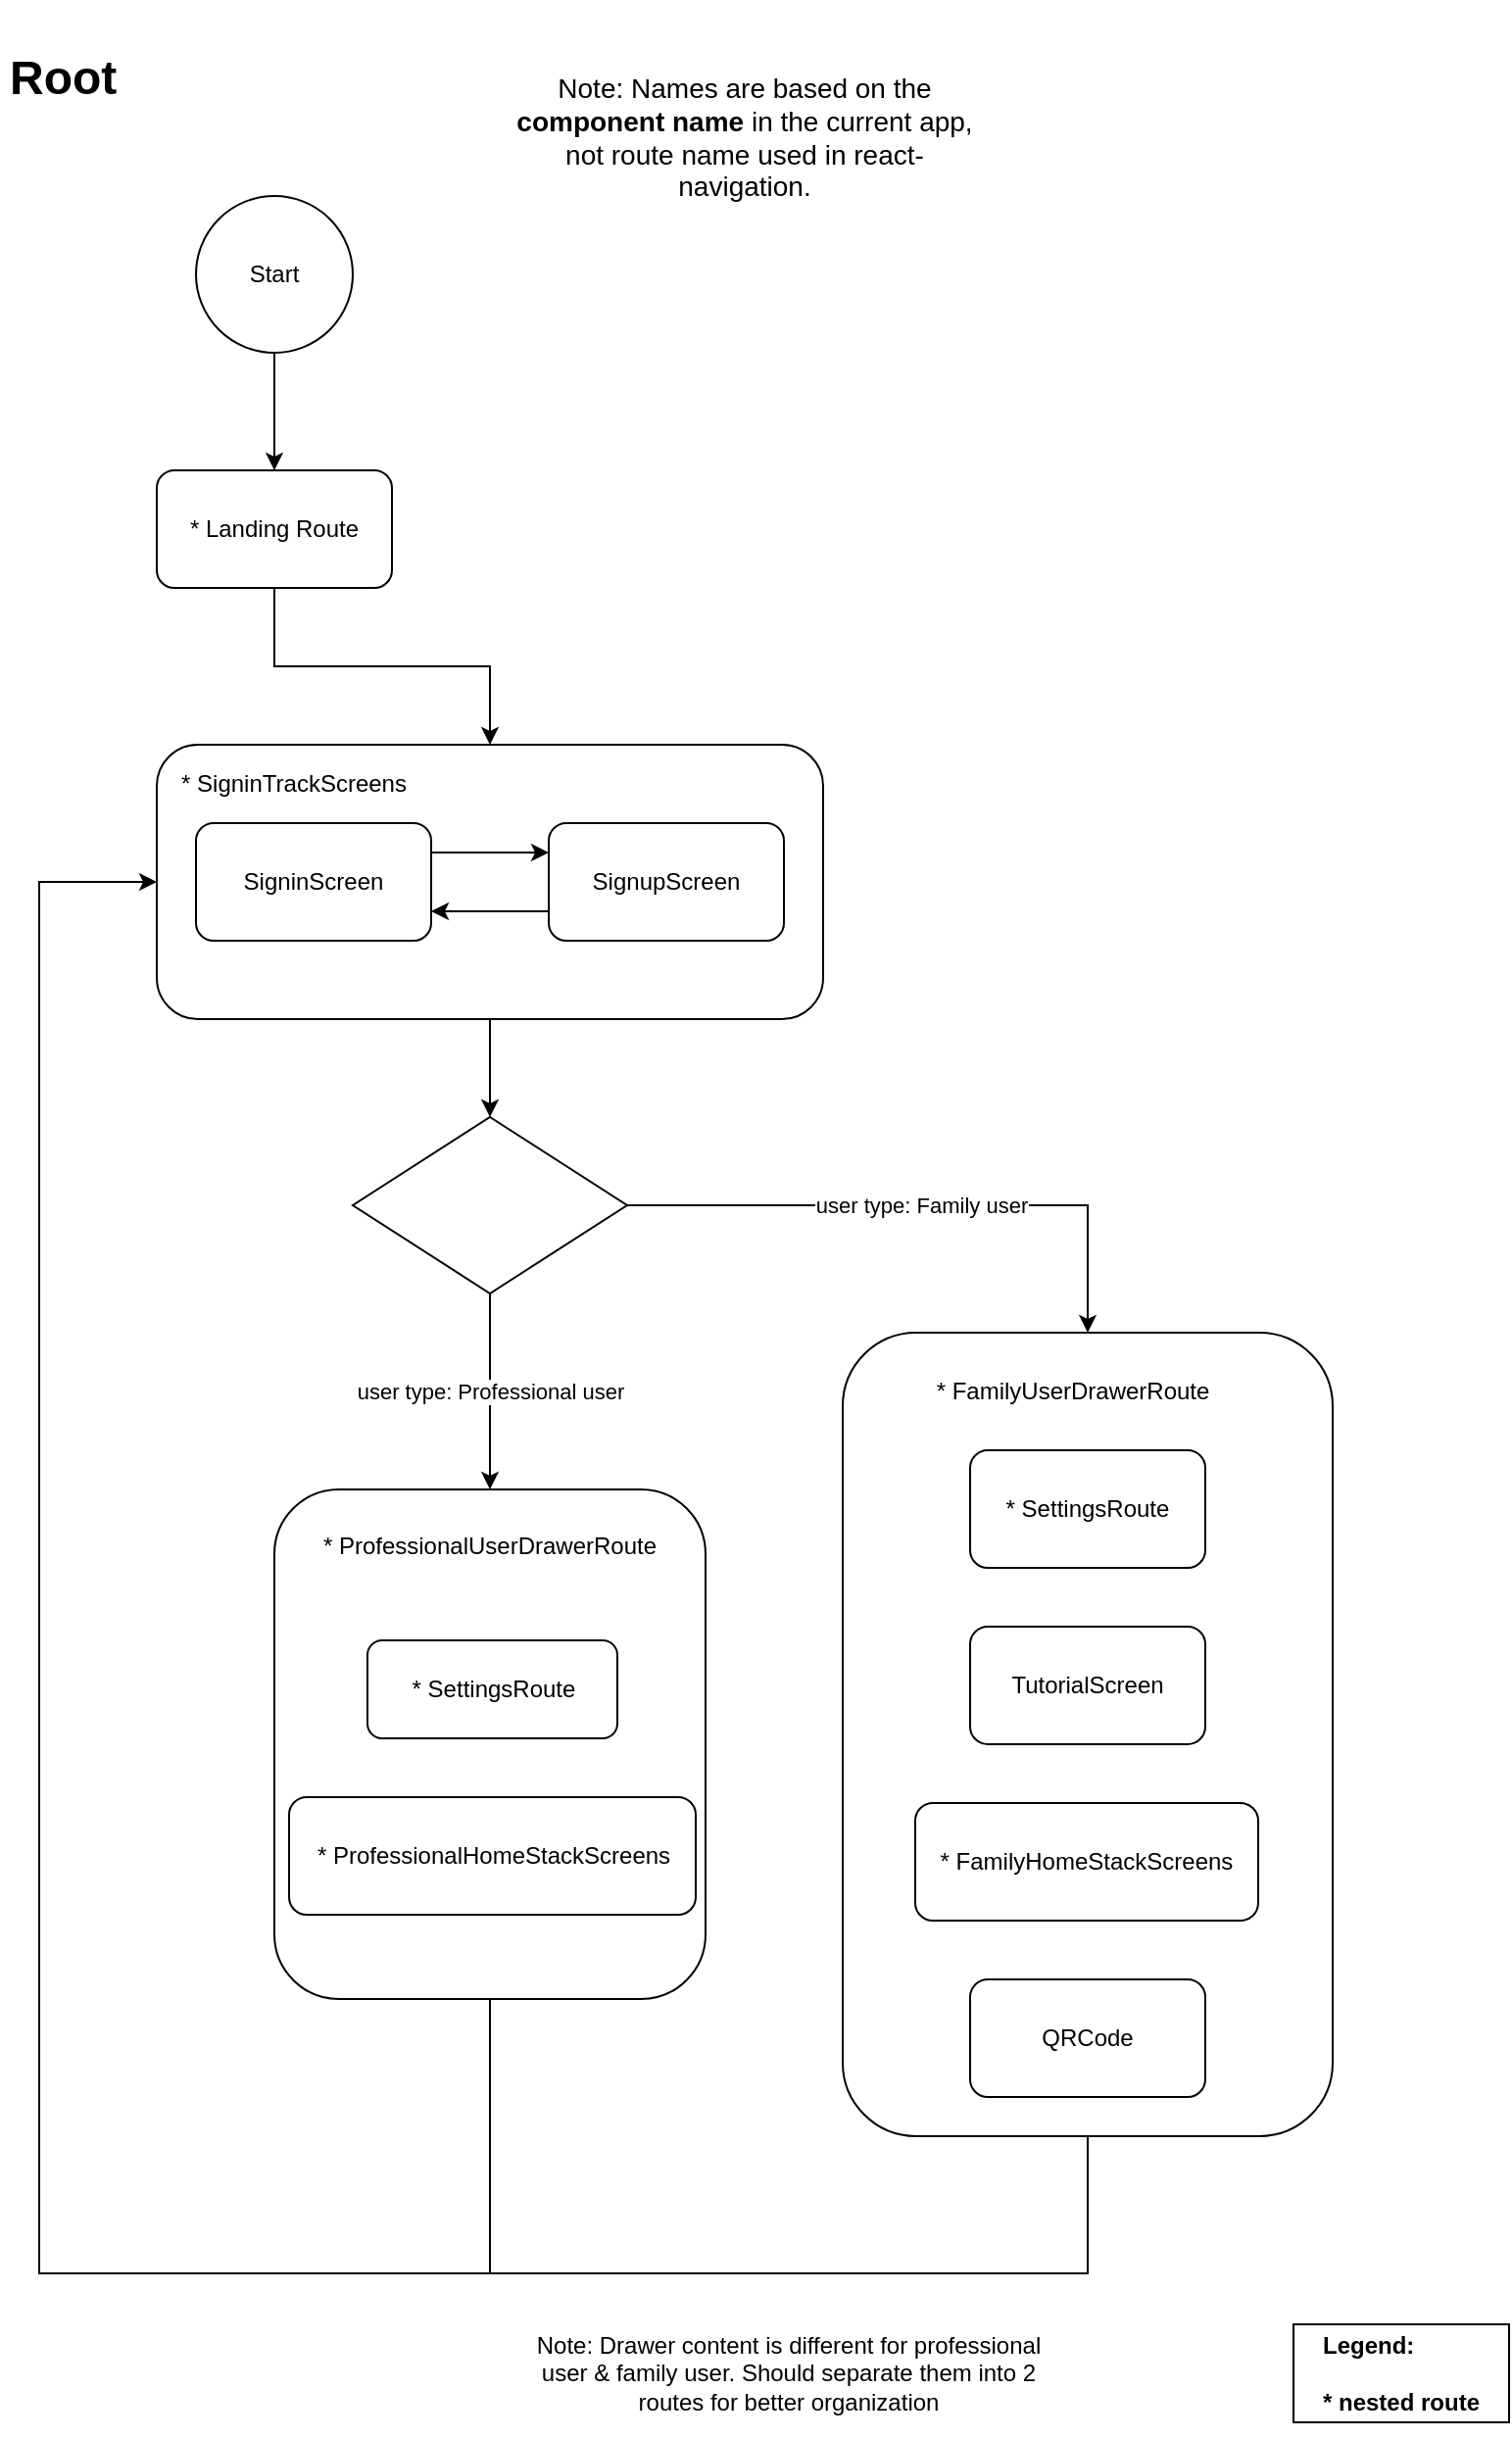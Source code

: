 <mxfile version="14.4.3" type="device" pages="4"><diagram id="jzdsVPozuB30Ve4_FP0o" name="Root"><mxGraphModel dx="830" dy="700" grid="1" gridSize="10" guides="1" tooltips="1" connect="1" arrows="1" fold="1" page="1" pageScale="1" pageWidth="1169" pageHeight="827" math="0" shadow="0"><root><mxCell id="0"/><mxCell id="1" parent="0"/><mxCell id="oo7rIJJWGM7kcOFtmyE6-11" style="edgeStyle=orthogonalEdgeStyle;rounded=0;orthogonalLoop=1;jettySize=auto;html=1;startArrow=none;startFill=0;" parent="1" source="oo7rIJJWGM7kcOFtmyE6-4" target="oo7rIJJWGM7kcOFtmyE6-5" edge="1"><mxGeometry relative="1" as="geometry"/></mxCell><mxCell id="oo7rIJJWGM7kcOFtmyE6-4" value="* Landing Route" style="rounded=1;whiteSpace=wrap;html=1;" parent="1" vertex="1"><mxGeometry x="110" y="270" width="120" height="60" as="geometry"/></mxCell><mxCell id="oo7rIJJWGM7kcOFtmyE6-23" style="edgeStyle=orthogonalEdgeStyle;rounded=0;orthogonalLoop=1;jettySize=auto;html=1;entryX=0.5;entryY=0;entryDx=0;entryDy=0;startArrow=none;startFill=0;" parent="1" source="oo7rIJJWGM7kcOFtmyE6-5" target="oo7rIJJWGM7kcOFtmyE6-22" edge="1"><mxGeometry relative="1" as="geometry"/></mxCell><mxCell id="oo7rIJJWGM7kcOFtmyE6-5" value="" style="rounded=1;whiteSpace=wrap;html=1;" parent="1" vertex="1"><mxGeometry x="110" y="410" width="340" height="140" as="geometry"/></mxCell><mxCell id="oo7rIJJWGM7kcOFtmyE6-24" value="user type: Professional user" style="edgeStyle=orthogonalEdgeStyle;rounded=0;orthogonalLoop=1;jettySize=auto;html=1;startArrow=none;startFill=0;" parent="1" source="oo7rIJJWGM7kcOFtmyE6-22" target="oo7rIJJWGM7kcOFtmyE6-14" edge="1"><mxGeometry relative="1" as="geometry"><Array as="points"><mxPoint x="280" y="720"/><mxPoint x="280" y="720"/></Array></mxGeometry></mxCell><mxCell id="oo7rIJJWGM7kcOFtmyE6-34" value="user type: Family user" style="edgeStyle=orthogonalEdgeStyle;rounded=0;orthogonalLoop=1;jettySize=auto;html=1;startArrow=none;startFill=0;" parent="1" source="oo7rIJJWGM7kcOFtmyE6-22" target="oo7rIJJWGM7kcOFtmyE6-25" edge="1"><mxGeometry relative="1" as="geometry"/></mxCell><mxCell id="oo7rIJJWGM7kcOFtmyE6-22" value="" style="rhombus;whiteSpace=wrap;html=1;" parent="1" vertex="1"><mxGeometry x="210" y="600" width="140" height="90" as="geometry"/></mxCell><mxCell id="oo7rIJJWGM7kcOFtmyE6-31" value="" style="group" parent="1" vertex="1" connectable="0"><mxGeometry x="460" y="710" width="260" height="410" as="geometry"/></mxCell><mxCell id="oo7rIJJWGM7kcOFtmyE6-25" value="" style="rounded=1;whiteSpace=wrap;html=1;" parent="oo7rIJJWGM7kcOFtmyE6-31" vertex="1"><mxGeometry width="250" height="410" as="geometry"/></mxCell><mxCell id="oo7rIJJWGM7kcOFtmyE6-26" value="* SettingsRoute" style="rounded=1;whiteSpace=wrap;html=1;" parent="oo7rIJJWGM7kcOFtmyE6-31" vertex="1"><mxGeometry x="65" y="60" width="120" height="60" as="geometry"/></mxCell><mxCell id="oo7rIJJWGM7kcOFtmyE6-27" value="TutorialScreen" style="rounded=1;whiteSpace=wrap;html=1;" parent="oo7rIJJWGM7kcOFtmyE6-31" vertex="1"><mxGeometry x="65" y="150" width="120" height="60" as="geometry"/></mxCell><mxCell id="oo7rIJJWGM7kcOFtmyE6-28" value="*&amp;nbsp;FamilyHomeStackScreens" style="rounded=1;whiteSpace=wrap;html=1;" parent="oo7rIJJWGM7kcOFtmyE6-31" vertex="1"><mxGeometry x="37" y="240" width="175" height="60" as="geometry"/></mxCell><mxCell id="oo7rIJJWGM7kcOFtmyE6-29" value="* FamilyUserDrawerRoute" style="text;html=1;strokeColor=none;fillColor=none;align=center;verticalAlign=middle;whiteSpace=wrap;rounded=0;" parent="oo7rIJJWGM7kcOFtmyE6-31" vertex="1"><mxGeometry x="20" y="20" width="195" height="20" as="geometry"/></mxCell><mxCell id="vosbGh5eToCau-TD31s5-1" value="QRCode" style="rounded=1;whiteSpace=wrap;html=1;" parent="oo7rIJJWGM7kcOFtmyE6-31" vertex="1"><mxGeometry x="65" y="330" width="120" height="60" as="geometry"/></mxCell><mxCell id="oo7rIJJWGM7kcOFtmyE6-39" value="Note: Drawer content is different for professional user &amp;amp; family user. Should separate them into 2 routes for better organization" style="text;html=1;strokeColor=none;fillColor=none;align=center;verticalAlign=middle;whiteSpace=wrap;rounded=0;" parent="1" vertex="1"><mxGeometry x="300" y="1209" width="265" height="64" as="geometry"/></mxCell><mxCell id="oo7rIJJWGM7kcOFtmyE6-40" value="" style="group" parent="1" vertex="1" connectable="0"><mxGeometry x="170" y="790" width="240" height="260" as="geometry"/></mxCell><mxCell id="oo7rIJJWGM7kcOFtmyE6-14" value="" style="rounded=1;whiteSpace=wrap;html=1;" parent="oo7rIJJWGM7kcOFtmyE6-40" vertex="1"><mxGeometry width="220" height="260" as="geometry"/></mxCell><mxCell id="oo7rIJJWGM7kcOFtmyE6-15" value="* SettingsRoute" style="rounded=1;whiteSpace=wrap;html=1;" parent="oo7rIJJWGM7kcOFtmyE6-40" vertex="1"><mxGeometry x="47.5" y="77" width="127.5" height="50" as="geometry"/></mxCell><mxCell id="oo7rIJJWGM7kcOFtmyE6-19" value="* ProfessionalUserDrawerRoute" style="text;html=1;strokeColor=none;fillColor=none;align=center;verticalAlign=middle;whiteSpace=wrap;rounded=0;" parent="oo7rIJJWGM7kcOFtmyE6-40" vertex="1"><mxGeometry x="15" y="20" width="190" height="17.06" as="geometry"/></mxCell><mxCell id="oo7rIJJWGM7kcOFtmyE6-17" value="* ProfessionalHomeStackScreens" style="rounded=1;whiteSpace=wrap;html=1;" parent="oo7rIJJWGM7kcOFtmyE6-40" vertex="1"><mxGeometry x="7.5" y="157" width="207.5" height="60" as="geometry"/></mxCell><mxCell id="YOuUWTQVRPBysE0gKGhu-2" value="&lt;h1&gt;Root&lt;/h1&gt;" style="text;html=1;strokeColor=none;fillColor=none;spacing=5;spacingTop=-20;whiteSpace=wrap;overflow=hidden;rounded=0;" parent="1" vertex="1"><mxGeometry x="30" y="50" width="110" height="40" as="geometry"/></mxCell><mxCell id="327bQN4omHBn4bSQCMHe-2" style="edgeStyle=orthogonalEdgeStyle;rounded=0;orthogonalLoop=1;jettySize=auto;html=1;" parent="1" source="6njSbUPi13t6tIgNQh3n-3" target="oo7rIJJWGM7kcOFtmyE6-4" edge="1"><mxGeometry relative="1" as="geometry"/></mxCell><mxCell id="6njSbUPi13t6tIgNQh3n-3" value="Start" style="ellipse;whiteSpace=wrap;html=1;aspect=fixed;" parent="1" vertex="1"><mxGeometry x="130" y="130" width="80" height="80" as="geometry"/></mxCell><mxCell id="gg0l-_nSRV2yWz0GG8E1-1" style="edgeStyle=orthogonalEdgeStyle;rounded=0;orthogonalLoop=1;jettySize=auto;html=1;entryX=0;entryY=0.5;entryDx=0;entryDy=0;startArrow=none;startFill=0;" parent="1" source="oo7rIJJWGM7kcOFtmyE6-14" target="oo7rIJJWGM7kcOFtmyE6-5" edge="1"><mxGeometry relative="1" as="geometry"><Array as="points"><mxPoint x="280" y="1190"/><mxPoint x="50" y="1190"/><mxPoint x="50" y="480"/></Array></mxGeometry></mxCell><mxCell id="gg0l-_nSRV2yWz0GG8E1-2" style="edgeStyle=orthogonalEdgeStyle;rounded=0;orthogonalLoop=1;jettySize=auto;html=1;startArrow=none;startFill=0;endArrow=none;endFill=0;" parent="1" source="oo7rIJJWGM7kcOFtmyE6-25" edge="1"><mxGeometry relative="1" as="geometry"><mxPoint x="280" y="1160" as="targetPoint"/><Array as="points"><mxPoint x="585" y="1190"/><mxPoint x="280" y="1190"/></Array></mxGeometry></mxCell><mxCell id="327bQN4omHBn4bSQCMHe-1" value="" style="group" parent="1" vertex="1" connectable="0"><mxGeometry x="690" y="1216" width="110" height="50" as="geometry"/></mxCell><mxCell id="pYwQuvto7HIsswP_lQG9-2" value="" style="rounded=0;whiteSpace=wrap;html=1;" parent="327bQN4omHBn4bSQCMHe-1" vertex="1"><mxGeometry width="110" height="50" as="geometry"/></mxCell><mxCell id="pYwQuvto7HIsswP_lQG9-1" value="&lt;div style=&quot;text-align: left&quot;&gt;&lt;b&gt;Legend:&lt;/b&gt;&lt;/div&gt;&lt;div style=&quot;text-align: left&quot;&gt;&lt;b&gt;&lt;br&gt;&lt;/b&gt;&lt;/div&gt;&lt;b&gt;* nested route&lt;/b&gt;" style="text;html=1;strokeColor=none;fillColor=none;align=center;verticalAlign=middle;whiteSpace=wrap;rounded=0;" parent="327bQN4omHBn4bSQCMHe-1" vertex="1"><mxGeometry width="110" height="50" as="geometry"/></mxCell><mxCell id="327bQN4omHBn4bSQCMHe-3" value="* SigninTrackScreens" style="text;html=1;strokeColor=none;fillColor=none;align=center;verticalAlign=middle;whiteSpace=wrap;rounded=0;" parent="1" vertex="1"><mxGeometry x="80" y="420" width="200" height="20" as="geometry"/></mxCell><mxCell id="327bQN4omHBn4bSQCMHe-7" style="edgeStyle=orthogonalEdgeStyle;rounded=0;orthogonalLoop=1;jettySize=auto;html=1;exitX=1;exitY=0.25;exitDx=0;exitDy=0;entryX=0;entryY=0.25;entryDx=0;entryDy=0;" parent="1" source="327bQN4omHBn4bSQCMHe-4" target="327bQN4omHBn4bSQCMHe-5" edge="1"><mxGeometry relative="1" as="geometry"/></mxCell><mxCell id="327bQN4omHBn4bSQCMHe-4" value="SigninScreen" style="rounded=1;whiteSpace=wrap;html=1;" parent="1" vertex="1"><mxGeometry x="130" y="450" width="120" height="60" as="geometry"/></mxCell><mxCell id="327bQN4omHBn4bSQCMHe-8" style="edgeStyle=orthogonalEdgeStyle;rounded=0;orthogonalLoop=1;jettySize=auto;html=1;exitX=0;exitY=0.75;exitDx=0;exitDy=0;entryX=1;entryY=0.75;entryDx=0;entryDy=0;" parent="1" source="327bQN4omHBn4bSQCMHe-5" target="327bQN4omHBn4bSQCMHe-4" edge="1"><mxGeometry relative="1" as="geometry"/></mxCell><mxCell id="327bQN4omHBn4bSQCMHe-5" value="SignupScreen" style="rounded=1;whiteSpace=wrap;html=1;" parent="1" vertex="1"><mxGeometry x="310" y="450" width="120" height="60" as="geometry"/></mxCell><mxCell id="327bQN4omHBn4bSQCMHe-13" value="&lt;font style=&quot;font-size: 14px&quot;&gt;Note: Names are based on the &lt;b&gt;component name &lt;/b&gt;in the current app, not route name used in react-navigation.&lt;/font&gt;" style="text;html=1;strokeColor=none;fillColor=none;align=center;verticalAlign=middle;whiteSpace=wrap;rounded=0;" parent="1" vertex="1"><mxGeometry x="290" y="30" width="240" height="140" as="geometry"/></mxCell></root></mxGraphModel></diagram><diagram id="NQ30faJCepZNFBNTSZmx" name="LandingRoute"><mxGraphModel dx="830" dy="700" grid="1" gridSize="10" guides="1" tooltips="1" connect="1" arrows="1" fold="1" page="1" pageScale="1" pageWidth="1169" pageHeight="827" math="0" shadow="0"><root><mxCell id="DmK0DeCd2nbDQOflroeD-0"/><mxCell id="DmK0DeCd2nbDQOflroeD-1" parent="DmK0DeCd2nbDQOflroeD-0"/><mxCell id="An_unv7Mwln_CPq4ppr9-0" value="&lt;h1&gt;LandingRoute&lt;/h1&gt;" style="text;html=1;strokeColor=none;fillColor=none;spacing=5;spacingTop=-20;whiteSpace=wrap;overflow=hidden;rounded=0;" parent="DmK0DeCd2nbDQOflroeD-1" vertex="1"><mxGeometry x="30" y="70" width="180" height="40" as="geometry"/></mxCell><mxCell id="xC671n5S47qKOQIs6gk2-5" style="edgeStyle=orthogonalEdgeStyle;rounded=0;orthogonalLoop=1;jettySize=auto;html=1;startArrow=none;startFill=0;" parent="DmK0DeCd2nbDQOflroeD-1" source="xC671n5S47qKOQIs6gk2-0" target="xC671n5S47qKOQIs6gk2-1" edge="1"><mxGeometry relative="1" as="geometry"/></mxCell><mxCell id="xC671n5S47qKOQIs6gk2-0" value="SelectLang" style="rounded=1;whiteSpace=wrap;html=1;" parent="DmK0DeCd2nbDQOflroeD-1" vertex="1"><mxGeometry x="180" y="170" width="120" height="60" as="geometry"/></mxCell><mxCell id="xC671n5S47qKOQIs6gk2-6" style="edgeStyle=orthogonalEdgeStyle;rounded=0;orthogonalLoop=1;jettySize=auto;html=1;startArrow=none;startFill=0;" parent="DmK0DeCd2nbDQOflroeD-1" source="xC671n5S47qKOQIs6gk2-1" target="xC671n5S47qKOQIs6gk2-2" edge="1"><mxGeometry relative="1" as="geometry"/></mxCell><mxCell id="xC671n5S47qKOQIs6gk2-1" value="Landing" style="rounded=1;whiteSpace=wrap;html=1;" parent="DmK0DeCd2nbDQOflroeD-1" vertex="1"><mxGeometry x="340" y="170" width="120" height="60" as="geometry"/></mxCell><mxCell id="xC671n5S47qKOQIs6gk2-7" style="edgeStyle=orthogonalEdgeStyle;rounded=0;orthogonalLoop=1;jettySize=auto;html=1;entryX=0;entryY=0.5;entryDx=0;entryDy=0;startArrow=none;startFill=0;" parent="DmK0DeCd2nbDQOflroeD-1" source="xC671n5S47qKOQIs6gk2-2" target="xC671n5S47qKOQIs6gk2-3" edge="1"><mxGeometry relative="1" as="geometry"/></mxCell><mxCell id="xC671n5S47qKOQIs6gk2-2" value="SelectUserMode" style="rounded=1;whiteSpace=wrap;html=1;" parent="DmK0DeCd2nbDQOflroeD-1" vertex="1"><mxGeometry x="500" y="170" width="120" height="60" as="geometry"/></mxCell><mxCell id="xC671n5S47qKOQIs6gk2-8" style="edgeStyle=orthogonalEdgeStyle;rounded=0;orthogonalLoop=1;jettySize=auto;html=1;startArrow=none;startFill=0;" parent="DmK0DeCd2nbDQOflroeD-1" source="xC671n5S47qKOQIs6gk2-3" target="xC671n5S47qKOQIs6gk2-4" edge="1"><mxGeometry relative="1" as="geometry"/></mxCell><mxCell id="xC671n5S47qKOQIs6gk2-3" value="LandingCreateProfile" style="rounded=1;whiteSpace=wrap;html=1;" parent="DmK0DeCd2nbDQOflroeD-1" vertex="1"><mxGeometry x="660" y="170" width="130" height="60" as="geometry"/></mxCell><mxCell id="8NjJvWLprlNpe0NagIZY-3" style="edgeStyle=orthogonalEdgeStyle;rounded=0;orthogonalLoop=1;jettySize=auto;html=1;entryX=0.5;entryY=0;entryDx=0;entryDy=0;startArrow=none;startFill=0;" parent="DmK0DeCd2nbDQOflroeD-1" source="xC671n5S47qKOQIs6gk2-4" target="8NjJvWLprlNpe0NagIZY-2" edge="1"><mxGeometry relative="1" as="geometry"/></mxCell><mxCell id="xC671n5S47qKOQIs6gk2-4" value="LandingAddDataPrompt" style="rounded=1;whiteSpace=wrap;html=1;" parent="DmK0DeCd2nbDQOflroeD-1" vertex="1"><mxGeometry x="830" y="170" width="160" height="60" as="geometry"/></mxCell><mxCell id="8NjJvWLprlNpe0NagIZY-0" value="* AddDataStackScreens" style="rounded=1;whiteSpace=wrap;html=1;" parent="DmK0DeCd2nbDQOflroeD-1" vertex="1"><mxGeometry x="835" y="460" width="150" height="75" as="geometry"/></mxCell><mxCell id="8NjJvWLprlNpe0NagIZY-4" value="If user choose to add eye data" style="edgeStyle=orthogonalEdgeStyle;rounded=0;orthogonalLoop=1;jettySize=auto;html=1;startArrow=none;startFill=0;" parent="DmK0DeCd2nbDQOflroeD-1" source="8NjJvWLprlNpe0NagIZY-2" target="8NjJvWLprlNpe0NagIZY-0" edge="1"><mxGeometry relative="1" as="geometry"/></mxCell><mxCell id="Kx8nSsEsTWL1sokBbkzT-3" value="Else" style="edgeStyle=orthogonalEdgeStyle;rounded=0;orthogonalLoop=1;jettySize=auto;html=1;startArrow=none;startFill=0;" parent="DmK0DeCd2nbDQOflroeD-1" source="8NjJvWLprlNpe0NagIZY-2" target="Kx8nSsEsTWL1sokBbkzT-2" edge="1"><mxGeometry relative="1" as="geometry"/></mxCell><mxCell id="8NjJvWLprlNpe0NagIZY-2" value="" style="rhombus;whiteSpace=wrap;html=1;" parent="DmK0DeCd2nbDQOflroeD-1" vertex="1"><mxGeometry x="870" y="270" width="80" height="80" as="geometry"/></mxCell><mxCell id="Kx8nSsEsTWL1sokBbkzT-1" value="" style="edgeStyle=orthogonalEdgeStyle;rounded=0;orthogonalLoop=1;jettySize=auto;html=1;startArrow=none;startFill=0;" parent="DmK0DeCd2nbDQOflroeD-1" source="Kx8nSsEsTWL1sokBbkzT-0" target="xC671n5S47qKOQIs6gk2-0" edge="1"><mxGeometry relative="1" as="geometry"/></mxCell><mxCell id="Kx8nSsEsTWL1sokBbkzT-0" value="Start" style="ellipse;whiteSpace=wrap;html=1;aspect=fixed;" parent="DmK0DeCd2nbDQOflroeD-1" vertex="1"><mxGeometry x="60" y="160" width="80" height="80" as="geometry"/></mxCell><mxCell id="Kx8nSsEsTWL1sokBbkzT-2" value="End" style="ellipse;whiteSpace=wrap;html=1;aspect=fixed;" parent="DmK0DeCd2nbDQOflroeD-1" vertex="1"><mxGeometry x="1030" y="270" width="80" height="80" as="geometry"/></mxCell></root></mxGraphModel></diagram><diagram name="FamilyHomeStackScreens" id="Kz7a2jM2wM0o35vKLh6N"><mxGraphModel dx="830" dy="700" grid="1" gridSize="10" guides="1" tooltips="1" connect="1" arrows="1" fold="1" page="1" pageScale="1" pageWidth="1169" pageHeight="827" math="0" shadow="0"><root><mxCell id="YmY20JuS45A1HC3-dErq-0"/><mxCell id="YmY20JuS45A1HC3-dErq-1" parent="YmY20JuS45A1HC3-dErq-0"/><mxCell id="YmY20JuS45A1HC3-dErq-2" value="&lt;h1&gt;FamilyHomeStackScreens&lt;/h1&gt;" style="text;html=1;strokeColor=none;fillColor=none;spacing=5;spacingTop=-20;whiteSpace=wrap;overflow=hidden;rounded=0;" parent="YmY20JuS45A1HC3-dErq-1" vertex="1"><mxGeometry x="40" y="40" width="400" height="40" as="geometry"/></mxCell><mxCell id="YmY20JuS45A1HC3-dErq-3" style="edgeStyle=orthogonalEdgeStyle;rounded=0;orthogonalLoop=1;jettySize=auto;html=1;entryX=0;entryY=0.5;entryDx=0;entryDy=0;startArrow=none;startFill=0;" parent="YmY20JuS45A1HC3-dErq-1" source="YmY20JuS45A1HC3-dErq-4" target="YmY20JuS45A1HC3-dErq-9" edge="1"><mxGeometry relative="1" as="geometry"/></mxCell><mxCell id="YmY20JuS45A1HC3-dErq-4" value="Start" style="ellipse;whiteSpace=wrap;html=1;aspect=fixed;" parent="YmY20JuS45A1HC3-dErq-1" vertex="1"><mxGeometry x="40" y="280" width="80" height="80" as="geometry"/></mxCell><mxCell id="MzcoqaXGXQJBeF_KPbvv-13" style="edgeStyle=orthogonalEdgeStyle;rounded=0;orthogonalLoop=1;jettySize=auto;html=1;exitX=0.5;exitY=1;exitDx=0;exitDy=0;entryX=0;entryY=0.5;entryDx=0;entryDy=0;" parent="YmY20JuS45A1HC3-dErq-1" source="YmY20JuS45A1HC3-dErq-9" target="MzcoqaXGXQJBeF_KPbvv-0" edge="1"><mxGeometry relative="1" as="geometry"/></mxCell><mxCell id="MzcoqaXGXQJBeF_KPbvv-15" style="edgeStyle=orthogonalEdgeStyle;rounded=0;orthogonalLoop=1;jettySize=auto;html=1;exitX=0.5;exitY=1;exitDx=0;exitDy=0;entryX=0;entryY=0.5;entryDx=0;entryDy=0;" parent="YmY20JuS45A1HC3-dErq-1" source="YmY20JuS45A1HC3-dErq-9" target="MzcoqaXGXQJBeF_KPbvv-4" edge="1"><mxGeometry relative="1" as="geometry"/></mxCell><mxCell id="MzcoqaXGXQJBeF_KPbvv-16" style="edgeStyle=orthogonalEdgeStyle;rounded=0;orthogonalLoop=1;jettySize=auto;html=1;exitX=0.5;exitY=1;exitDx=0;exitDy=0;entryX=0;entryY=0.5;entryDx=0;entryDy=0;" parent="YmY20JuS45A1HC3-dErq-1" source="YmY20JuS45A1HC3-dErq-9" target="MzcoqaXGXQJBeF_KPbvv-6" edge="1"><mxGeometry relative="1" as="geometry"/></mxCell><mxCell id="MzcoqaXGXQJBeF_KPbvv-17" style="edgeStyle=orthogonalEdgeStyle;rounded=0;orthogonalLoop=1;jettySize=auto;html=1;exitX=0.5;exitY=1;exitDx=0;exitDy=0;entryX=0;entryY=0.5;entryDx=0;entryDy=0;" parent="YmY20JuS45A1HC3-dErq-1" source="YmY20JuS45A1HC3-dErq-9" target="MzcoqaXGXQJBeF_KPbvv-9" edge="1"><mxGeometry relative="1" as="geometry"/></mxCell><mxCell id="MzcoqaXGXQJBeF_KPbvv-18" style="edgeStyle=orthogonalEdgeStyle;rounded=0;orthogonalLoop=1;jettySize=auto;html=1;exitX=1;exitY=0.5;exitDx=0;exitDy=0;" parent="YmY20JuS45A1HC3-dErq-1" source="YmY20JuS45A1HC3-dErq-9" target="ADXF3acQ215e2cvk6Zvy-11" edge="1"><mxGeometry relative="1" as="geometry"/></mxCell><mxCell id="YmY20JuS45A1HC3-dErq-9" value="FamilyHomeScreen" style="rounded=1;whiteSpace=wrap;html=1;" parent="YmY20JuS45A1HC3-dErq-1" vertex="1"><mxGeometry x="170" y="290" width="120" height="60" as="geometry"/></mxCell><mxCell id="MzcoqaXGXQJBeF_KPbvv-1" value="" style="group;container=1;" parent="YmY20JuS45A1HC3-dErq-1" vertex="1" connectable="0"><mxGeometry x="360" y="120" width="770" height="400" as="geometry"><mxRectangle x="370" y="100" width="50" height="40" as="alternateBounds"/></mxGeometry></mxCell><mxCell id="ADXF3acQ215e2cvk6Zvy-11" value="" style="rounded=1;whiteSpace=wrap;html=1;dashed=1;" parent="MzcoqaXGXQJBeF_KPbvv-1" vertex="1"><mxGeometry x="-1" width="770" height="400" as="geometry"/></mxCell><mxCell id="YmY20JuS45A1HC3-dErq-16" value="AddEyeData" style="rounded=1;whiteSpace=wrap;html=1;" parent="MzcoqaXGXQJBeF_KPbvv-1" vertex="1"><mxGeometry x="250" y="190" width="120" height="60" as="geometry"/></mxCell><mxCell id="3Od8Y3N4-IKXC254mjXz-1" value="EditData" style="rounded=1;whiteSpace=wrap;html=1;" parent="MzcoqaXGXQJBeF_KPbvv-1" vertex="1"><mxGeometry x="440" y="190" width="120" height="60" as="geometry"/></mxCell><mxCell id="ADXF3acQ215e2cvk6Zvy-10" style="edgeStyle=orthogonalEdgeStyle;rounded=0;orthogonalLoop=1;jettySize=auto;html=1;exitX=1;exitY=0.25;exitDx=0;exitDy=0;entryX=0;entryY=0.25;entryDx=0;entryDy=0;" parent="MzcoqaXGXQJBeF_KPbvv-1" source="YmY20JuS45A1HC3-dErq-16" target="3Od8Y3N4-IKXC254mjXz-1" edge="1"><mxGeometry relative="1" as="geometry"/></mxCell><mxCell id="ADXF3acQ215e2cvk6Zvy-5" style="edgeStyle=orthogonalEdgeStyle;rounded=0;orthogonalLoop=1;jettySize=auto;html=1;exitX=1;exitY=0.25;exitDx=0;exitDy=0;entryX=0;entryY=0.25;entryDx=0;entryDy=0;" parent="MzcoqaXGXQJBeF_KPbvv-1" source="dnccsn7rtwsOvLqoMO2d-2" target="YmY20JuS45A1HC3-dErq-16" edge="1"><mxGeometry relative="1" as="geometry"/></mxCell><mxCell id="dnccsn7rtwsOvLqoMO2d-2" value="GraphDetailScreen" style="rounded=1;whiteSpace=wrap;html=1;" parent="MzcoqaXGXQJBeF_KPbvv-1" vertex="1"><mxGeometry x="60" y="190" width="130" height="60" as="geometry"/></mxCell><mxCell id="ADXF3acQ215e2cvk6Zvy-9" style="edgeStyle=orthogonalEdgeStyle;rounded=0;orthogonalLoop=1;jettySize=auto;html=1;exitX=0.5;exitY=1;exitDx=0;exitDy=0;entryX=0.5;entryY=1;entryDx=0;entryDy=0;" parent="MzcoqaXGXQJBeF_KPbvv-1" source="3Od8Y3N4-IKXC254mjXz-1" target="dnccsn7rtwsOvLqoMO2d-2" edge="1"><mxGeometry relative="1" as="geometry"><Array as="points"><mxPoint x="500" y="370"/><mxPoint x="125" y="370"/></Array></mxGeometry></mxCell><mxCell id="dnccsn7rtwsOvLqoMO2d-6" value="GraphAnalysisScreen" style="rounded=1;whiteSpace=wrap;html=1;" parent="MzcoqaXGXQJBeF_KPbvv-1" vertex="1"><mxGeometry x="60" y="60" width="120" height="60" as="geometry"/></mxCell><mxCell id="dnccsn7rtwsOvLqoMO2d-7" value="" style="edgeStyle=orthogonalEdgeStyle;rounded=0;orthogonalLoop=1;jettySize=auto;html=1;startArrow=none;startFill=0;" parent="MzcoqaXGXQJBeF_KPbvv-1" source="dnccsn7rtwsOvLqoMO2d-2" target="dnccsn7rtwsOvLqoMO2d-6" edge="1"><mxGeometry relative="1" as="geometry"><Array as="points"><mxPoint x="130" y="110"/></Array></mxGeometry></mxCell><mxCell id="lFezlyVDYTN667hupzDN-4" style="edgeStyle=orthogonalEdgeStyle;rounded=0;orthogonalLoop=1;jettySize=auto;html=1;exitX=0;exitY=0.75;exitDx=0;exitDy=0;entryX=1;entryY=0.75;entryDx=0;entryDy=0;" parent="MzcoqaXGXQJBeF_KPbvv-1" source="lFezlyVDYTN667hupzDN-1" target="3Od8Y3N4-IKXC254mjXz-1" edge="1"><mxGeometry relative="1" as="geometry"/></mxCell><mxCell id="lFezlyVDYTN667hupzDN-1" value="EditSingleValue" style="rounded=1;whiteSpace=wrap;html=1;" parent="MzcoqaXGXQJBeF_KPbvv-1" vertex="1"><mxGeometry x="620" y="190" width="120" height="60" as="geometry"/></mxCell><mxCell id="lFezlyVDYTN667hupzDN-3" style="edgeStyle=orthogonalEdgeStyle;rounded=0;orthogonalLoop=1;jettySize=auto;html=1;exitX=1;exitY=0.25;exitDx=0;exitDy=0;entryX=0;entryY=0.25;entryDx=0;entryDy=0;" parent="MzcoqaXGXQJBeF_KPbvv-1" source="3Od8Y3N4-IKXC254mjXz-1" target="lFezlyVDYTN667hupzDN-1" edge="1"><mxGeometry relative="1" as="geometry"/></mxCell><mxCell id="ADXF3acQ215e2cvk6Zvy-8" style="edgeStyle=orthogonalEdgeStyle;rounded=0;orthogonalLoop=1;jettySize=auto;html=1;exitX=1;exitY=0.5;exitDx=0;exitDy=0;entryX=0;entryY=0.75;entryDx=0;entryDy=0;" parent="MzcoqaXGXQJBeF_KPbvv-1" source="lFezlyVDYTN667hupzDN-5" target="3Od8Y3N4-IKXC254mjXz-1" edge="1"><mxGeometry relative="1" as="geometry"/></mxCell><mxCell id="lFezlyVDYTN667hupzDN-5" value="AddGlassesData" style="rounded=1;whiteSpace=wrap;html=1;" parent="MzcoqaXGXQJBeF_KPbvv-1" vertex="1"><mxGeometry x="250" y="280" width="120" height="60" as="geometry"/></mxCell><mxCell id="ADXF3acQ215e2cvk6Zvy-6" style="edgeStyle=orthogonalEdgeStyle;rounded=0;orthogonalLoop=1;jettySize=auto;html=1;exitX=1;exitY=0.75;exitDx=0;exitDy=0;entryX=0;entryY=0.5;entryDx=0;entryDy=0;" parent="MzcoqaXGXQJBeF_KPbvv-1" source="dnccsn7rtwsOvLqoMO2d-2" target="lFezlyVDYTN667hupzDN-5" edge="1"><mxGeometry relative="1" as="geometry"/></mxCell><mxCell id="ADXF3acQ215e2cvk6Zvy-12" value="* AddDataStackScreens" style="text;html=1;strokeColor=none;fillColor=none;align=center;verticalAlign=middle;whiteSpace=wrap;rounded=0;" parent="MzcoqaXGXQJBeF_KPbvv-1" vertex="1"><mxGeometry x="20" y="20" width="180" height="20" as="geometry"/></mxCell><mxCell id="MzcoqaXGXQJBeF_KPbvv-3" value="" style="group" parent="YmY20JuS45A1HC3-dErq-1" vertex="1" connectable="0"><mxGeometry x="360" y="560" width="450" height="160" as="geometry"/></mxCell><mxCell id="MzcoqaXGXQJBeF_KPbvv-0" value="" style="rounded=1;whiteSpace=wrap;html=1;dashed=1;" parent="MzcoqaXGXQJBeF_KPbvv-3" vertex="1"><mxGeometry width="450" height="160" as="geometry"/></mxCell><mxCell id="3Od8Y3N4-IKXC254mjXz-13" value="EyeExerciseHomeScreen" style="rounded=1;whiteSpace=wrap;html=1;" parent="MzcoqaXGXQJBeF_KPbvv-3" vertex="1"><mxGeometry x="30" y="58.667" width="160" height="64" as="geometry"/></mxCell><mxCell id="3Od8Y3N4-IKXC254mjXz-15" value="EyeExerciseDetailScreen" style="rounded=1;whiteSpace=wrap;html=1;" parent="MzcoqaXGXQJBeF_KPbvv-3" vertex="1"><mxGeometry x="250" y="53.333" width="170" height="74.667" as="geometry"/></mxCell><mxCell id="3Od8Y3N4-IKXC254mjXz-18" value="" style="edgeStyle=orthogonalEdgeStyle;rounded=0;orthogonalLoop=1;jettySize=auto;html=1;startArrow=none;startFill=0;" parent="MzcoqaXGXQJBeF_KPbvv-3" source="3Od8Y3N4-IKXC254mjXz-13" target="3Od8Y3N4-IKXC254mjXz-15" edge="1"><mxGeometry relative="1" as="geometry"/></mxCell><mxCell id="MzcoqaXGXQJBeF_KPbvv-2" value="* EyeExerciseStackScreens" style="text;html=1;strokeColor=none;fillColor=none;align=center;verticalAlign=middle;whiteSpace=wrap;rounded=0;dashed=1;" parent="MzcoqaXGXQJBeF_KPbvv-3" vertex="1"><mxGeometry x="10" y="21.333" width="200" height="21.333" as="geometry"/></mxCell><mxCell id="MzcoqaXGXQJBeF_KPbvv-8" value="" style="group" parent="YmY20JuS45A1HC3-dErq-1" vertex="1" connectable="0"><mxGeometry x="360" y="960" width="370" height="120" as="geometry"/></mxCell><mxCell id="MzcoqaXGXQJBeF_KPbvv-6" value="" style="rounded=1;whiteSpace=wrap;html=1;dashed=1;" parent="MzcoqaXGXQJBeF_KPbvv-8" vertex="1"><mxGeometry width="370" height="120" as="geometry"/></mxCell><mxCell id="dnccsn7rtwsOvLqoMO2d-34" value="ArticlesScreen" style="rounded=1;whiteSpace=wrap;html=1;" parent="MzcoqaXGXQJBeF_KPbvv-8" vertex="1"><mxGeometry x="30" y="39" width="120" height="60" as="geometry"/></mxCell><mxCell id="dnccsn7rtwsOvLqoMO2d-36" value="ArticlesDetailScreen" style="rounded=1;whiteSpace=wrap;html=1;" parent="MzcoqaXGXQJBeF_KPbvv-8" vertex="1"><mxGeometry x="210" y="39" width="150" height="60" as="geometry"/></mxCell><mxCell id="dnccsn7rtwsOvLqoMO2d-37" value="" style="edgeStyle=orthogonalEdgeStyle;rounded=0;orthogonalLoop=1;jettySize=auto;html=1;startArrow=none;startFill=0;" parent="MzcoqaXGXQJBeF_KPbvv-8" source="dnccsn7rtwsOvLqoMO2d-34" target="dnccsn7rtwsOvLqoMO2d-36" edge="1"><mxGeometry relative="1" as="geometry"/></mxCell><mxCell id="MzcoqaXGXQJBeF_KPbvv-7" value="* ArticleStackScreens" style="text;html=1;strokeColor=none;fillColor=none;align=center;verticalAlign=middle;whiteSpace=wrap;rounded=0;dashed=1;" parent="MzcoqaXGXQJBeF_KPbvv-8" vertex="1"><mxGeometry y="10" width="170" height="20" as="geometry"/></mxCell><mxCell id="MzcoqaXGXQJBeF_KPbvv-14" value="" style="group" parent="YmY20JuS45A1HC3-dErq-1" vertex="1" connectable="0"><mxGeometry x="360" y="759" width="745" height="160" as="geometry"/></mxCell><mxCell id="MzcoqaXGXQJBeF_KPbvv-4" value="" style="rounded=1;whiteSpace=wrap;html=1;dashed=1;" parent="MzcoqaXGXQJBeF_KPbvv-14" vertex="1"><mxGeometry x="5" width="740" height="160" as="geometry"/></mxCell><mxCell id="YmY20JuS45A1HC3-dErq-17" value="TopicSelectScreen" style="rounded=1;whiteSpace=wrap;html=1;" parent="MzcoqaXGXQJBeF_KPbvv-14" vertex="1"><mxGeometry x="45" y="63" width="120" height="60" as="geometry"/></mxCell><mxCell id="3Od8Y3N4-IKXC254mjXz-3" value="QASearchSCreen" style="rounded=1;whiteSpace=wrap;html=1;" parent="MzcoqaXGXQJBeF_KPbvv-14" vertex="1"><mxGeometry x="205" y="60" width="130" height="66" as="geometry"/></mxCell><mxCell id="3Od8Y3N4-IKXC254mjXz-4" value="" style="edgeStyle=orthogonalEdgeStyle;rounded=0;orthogonalLoop=1;jettySize=auto;html=1;startArrow=none;startFill=0;" parent="MzcoqaXGXQJBeF_KPbvv-14" source="YmY20JuS45A1HC3-dErq-17" target="3Od8Y3N4-IKXC254mjXz-3" edge="1"><mxGeometry relative="1" as="geometry"/></mxCell><mxCell id="3Od8Y3N4-IKXC254mjXz-5" value="QuestionDetailScreen" style="rounded=1;whiteSpace=wrap;html=1;" parent="MzcoqaXGXQJBeF_KPbvv-14" vertex="1"><mxGeometry x="375" y="60" width="140" height="66" as="geometry"/></mxCell><mxCell id="3Od8Y3N4-IKXC254mjXz-7" value="" style="edgeStyle=orthogonalEdgeStyle;rounded=0;orthogonalLoop=1;jettySize=auto;html=1;startArrow=none;startFill=0;" parent="MzcoqaXGXQJBeF_KPbvv-14" source="3Od8Y3N4-IKXC254mjXz-3" target="3Od8Y3N4-IKXC254mjXz-5" edge="1"><mxGeometry relative="1" as="geometry"/></mxCell><mxCell id="3Od8Y3N4-IKXC254mjXz-6" value="AskQuestionScreen" style="rounded=1;whiteSpace=wrap;html=1;" parent="MzcoqaXGXQJBeF_KPbvv-14" vertex="1"><mxGeometry x="555" y="60" width="140" height="66" as="geometry"/></mxCell><mxCell id="3Od8Y3N4-IKXC254mjXz-8" value="" style="edgeStyle=orthogonalEdgeStyle;rounded=0;orthogonalLoop=1;jettySize=auto;html=1;startArrow=none;startFill=0;" parent="MzcoqaXGXQJBeF_KPbvv-14" source="3Od8Y3N4-IKXC254mjXz-5" target="3Od8Y3N4-IKXC254mjXz-6" edge="1"><mxGeometry relative="1" as="geometry"/></mxCell><mxCell id="MzcoqaXGXQJBeF_KPbvv-5" value="* QnAStackScreens" style="text;html=1;strokeColor=none;fillColor=none;align=center;verticalAlign=middle;whiteSpace=wrap;rounded=0;dashed=1;" parent="MzcoqaXGXQJBeF_KPbvv-14" vertex="1"><mxGeometry y="20" width="210" height="20" as="geometry"/></mxCell><mxCell id="MzcoqaXGXQJBeF_KPbvv-9" value="" style="rounded=1;whiteSpace=wrap;html=1;dashed=1;" parent="YmY20JuS45A1HC3-dErq-1" vertex="1"><mxGeometry x="365" y="1122" width="425" height="348" as="geometry"/></mxCell><mxCell id="MzcoqaXGXQJBeF_KPbvv-11" value="" style="group" parent="YmY20JuS45A1HC3-dErq-1" vertex="1" connectable="0"><mxGeometry x="380" y="1140" width="320" height="89" as="geometry"/></mxCell><mxCell id="YmY20JuS45A1HC3-dErq-18" value="ProfileScreen" style="rounded=1;whiteSpace=wrap;html=1;" parent="MzcoqaXGXQJBeF_KPbvv-11" vertex="1"><mxGeometry x="20" y="29" width="120" height="60" as="geometry"/></mxCell><mxCell id="lFezlyVDYTN667hupzDN-8" value="SavedArticleScreen" style="rounded=1;whiteSpace=wrap;html=1;" parent="MzcoqaXGXQJBeF_KPbvv-11" vertex="1"><mxGeometry x="200" y="29" width="120" height="60" as="geometry"/></mxCell><mxCell id="lFezlyVDYTN667hupzDN-9" value="" style="edgeStyle=orthogonalEdgeStyle;rounded=0;orthogonalLoop=1;jettySize=auto;html=1;" parent="MzcoqaXGXQJBeF_KPbvv-11" source="YmY20JuS45A1HC3-dErq-18" target="lFezlyVDYTN667hupzDN-8" edge="1"><mxGeometry relative="1" as="geometry"/></mxCell><mxCell id="MzcoqaXGXQJBeF_KPbvv-10" value="* profileStackScreens" style="text;html=1;strokeColor=none;fillColor=none;align=center;verticalAlign=middle;whiteSpace=wrap;rounded=0;dashed=1;" parent="MzcoqaXGXQJBeF_KPbvv-11" vertex="1"><mxGeometry width="160" height="20" as="geometry"/></mxCell><mxCell id="-xyeYMTCe1is4DOZkQsL-0" value="ExerciseStreaksScreen" style="rounded=1;whiteSpace=wrap;html=1;" vertex="1" parent="YmY20JuS45A1HC3-dErq-1"><mxGeometry x="585" y="1271" width="165" height="60" as="geometry"/></mxCell><mxCell id="-xyeYMTCe1is4DOZkQsL-1" style="edgeStyle=orthogonalEdgeStyle;rounded=0;orthogonalLoop=1;jettySize=auto;html=1;exitX=1;exitY=0.5;exitDx=0;exitDy=0;entryX=0;entryY=0.5;entryDx=0;entryDy=0;" edge="1" parent="YmY20JuS45A1HC3-dErq-1" source="YmY20JuS45A1HC3-dErq-18" target="-xyeYMTCe1is4DOZkQsL-0"><mxGeometry relative="1" as="geometry"/></mxCell><mxCell id="-xyeYMTCe1is4DOZkQsL-2" value="BadgesScreen" style="rounded=1;whiteSpace=wrap;html=1;" vertex="1" parent="YmY20JuS45A1HC3-dErq-1"><mxGeometry x="585" y="1370" width="120" height="60" as="geometry"/></mxCell><mxCell id="-xyeYMTCe1is4DOZkQsL-3" style="edgeStyle=orthogonalEdgeStyle;rounded=0;orthogonalLoop=1;jettySize=auto;html=1;exitX=1;exitY=0.5;exitDx=0;exitDy=0;entryX=0;entryY=0.5;entryDx=0;entryDy=0;" edge="1" parent="YmY20JuS45A1HC3-dErq-1" source="YmY20JuS45A1HC3-dErq-18" target="-xyeYMTCe1is4DOZkQsL-2"><mxGeometry relative="1" as="geometry"/></mxCell></root></mxGraphModel></diagram><diagram id="-IoPiE7bO8arkKtXSJo7" name="ProfessionalUserRoute"><mxGraphModel dx="830" dy="700" grid="1" gridSize="10" guides="1" tooltips="1" connect="1" arrows="1" fold="1" page="1" pageScale="1" pageWidth="1169" pageHeight="827" math="0" shadow="0"><root><mxCell id="lyjLslT2fpIb1zZf9u5V-0"/><mxCell id="lyjLslT2fpIb1zZf9u5V-1" parent="lyjLslT2fpIb1zZf9u5V-0"/><mxCell id="yiFKLxVFIEHWzJtcPf1L-0" value="&lt;h1&gt;Professional HomeStackScreens (WIP)&lt;/h1&gt;&lt;p&gt;&lt;br&gt;&lt;/p&gt;" style="text;html=1;strokeColor=none;fillColor=none;spacing=5;spacingTop=-20;whiteSpace=wrap;overflow=hidden;rounded=0;" parent="lyjLslT2fpIb1zZf9u5V-1" vertex="1"><mxGeometry x="40" y="30" width="500" height="40" as="geometry"/></mxCell><mxCell id="yiFKLxVFIEHWzJtcPf1L-4" style="edgeStyle=orthogonalEdgeStyle;rounded=0;orthogonalLoop=1;jettySize=auto;html=1;entryX=0;entryY=0.5;entryDx=0;entryDy=0;startArrow=none;startFill=0;" parent="lyjLslT2fpIb1zZf9u5V-1" source="yiFKLxVFIEHWzJtcPf1L-1" target="yiFKLxVFIEHWzJtcPf1L-3" edge="1"><mxGeometry relative="1" as="geometry"/></mxCell><mxCell id="yiFKLxVFIEHWzJtcPf1L-1" value="Start" style="ellipse;whiteSpace=wrap;html=1;aspect=fixed;" parent="lyjLslT2fpIb1zZf9u5V-1" vertex="1"><mxGeometry x="50" y="90" width="80" height="80" as="geometry"/></mxCell><mxCell id="yiFKLxVFIEHWzJtcPf1L-10" style="edgeStyle=orthogonalEdgeStyle;rounded=0;orthogonalLoop=1;jettySize=auto;html=1;entryX=0;entryY=0.5;entryDx=0;entryDy=0;startArrow=none;startFill=0;" parent="lyjLslT2fpIb1zZf9u5V-1" source="yiFKLxVFIEHWzJtcPf1L-3" target="yiFKLxVFIEHWzJtcPf1L-7" edge="1"><mxGeometry relative="1" as="geometry"/></mxCell><mxCell id="yiFKLxVFIEHWzJtcPf1L-13" style="edgeStyle=orthogonalEdgeStyle;rounded=0;orthogonalLoop=1;jettySize=auto;html=1;entryX=0;entryY=0.5;entryDx=0;entryDy=0;startArrow=none;startFill=0;" parent="lyjLslT2fpIb1zZf9u5V-1" source="yiFKLxVFIEHWzJtcPf1L-3" target="yiFKLxVFIEHWzJtcPf1L-9" edge="1"><mxGeometry relative="1" as="geometry"><Array as="points"><mxPoint x="240" y="280"/></Array></mxGeometry></mxCell><mxCell id="yiFKLxVFIEHWzJtcPf1L-23" style="edgeStyle=orthogonalEdgeStyle;rounded=0;orthogonalLoop=1;jettySize=auto;html=1;entryX=0;entryY=0.5;entryDx=0;entryDy=0;startArrow=none;startFill=0;" parent="lyjLslT2fpIb1zZf9u5V-1" target="yiFKLxVFIEHWzJtcPf1L-17" edge="1"><mxGeometry relative="1" as="geometry"><mxPoint x="240.059" y="210" as="sourcePoint"/><Array as="points"><mxPoint x="240" y="424"/></Array></mxGeometry></mxCell><mxCell id="yiFKLxVFIEHWzJtcPf1L-24" style="edgeStyle=orthogonalEdgeStyle;rounded=0;orthogonalLoop=1;jettySize=auto;html=1;entryX=0;entryY=0.5;entryDx=0;entryDy=0;startArrow=none;startFill=0;" parent="lyjLslT2fpIb1zZf9u5V-1" target="yiFKLxVFIEHWzJtcPf1L-19" edge="1"><mxGeometry relative="1" as="geometry"><mxPoint x="240.059" y="210" as="sourcePoint"/><Array as="points"><mxPoint x="240" y="544"/></Array></mxGeometry></mxCell><mxCell id="yiFKLxVFIEHWzJtcPf1L-3" value="ProfessionalHome" style="rounded=1;whiteSpace=wrap;html=1;" parent="lyjLslT2fpIb1zZf9u5V-1" vertex="1"><mxGeometry x="180" y="100" width="120" height="60" as="geometry"/></mxCell><mxCell id="yiFKLxVFIEHWzJtcPf1L-16" style="edgeStyle=orthogonalEdgeStyle;rounded=0;orthogonalLoop=1;jettySize=auto;html=1;entryX=0;entryY=0.5;entryDx=0;entryDy=0;startArrow=none;startFill=0;" parent="lyjLslT2fpIb1zZf9u5V-1" source="yiFKLxVFIEHWzJtcPf1L-5" target="yiFKLxVFIEHWzJtcPf1L-15" edge="1"><mxGeometry relative="1" as="geometry"/></mxCell><mxCell id="yiFKLxVFIEHWzJtcPf1L-5" value="MemberDetails" style="rounded=1;whiteSpace=wrap;html=1;" parent="lyjLslT2fpIb1zZf9u5V-1" vertex="1"><mxGeometry x="550" y="400" width="120" height="60" as="geometry"/></mxCell><mxCell id="yiFKLxVFIEHWzJtcPf1L-11" style="edgeStyle=orthogonalEdgeStyle;rounded=0;orthogonalLoop=1;jettySize=auto;html=1;entryX=0.5;entryY=0;entryDx=0;entryDy=0;startArrow=none;startFill=0;" parent="lyjLslT2fpIb1zZf9u5V-1" source="yiFKLxVFIEHWzJtcPf1L-7" target="yiFKLxVFIEHWzJtcPf1L-9" edge="1"><mxGeometry relative="1" as="geometry"/></mxCell><mxCell id="yiFKLxVFIEHWzJtcPf1L-7" value="ScanCode" style="rounded=1;whiteSpace=wrap;html=1;" parent="lyjLslT2fpIb1zZf9u5V-1" vertex="1"><mxGeometry x="550" y="100" width="120" height="60" as="geometry"/></mxCell><mxCell id="yiFKLxVFIEHWzJtcPf1L-14" style="edgeStyle=orthogonalEdgeStyle;rounded=0;orthogonalLoop=1;jettySize=auto;html=1;entryX=0.5;entryY=0;entryDx=0;entryDy=0;startArrow=none;startFill=0;" parent="lyjLslT2fpIb1zZf9u5V-1" source="yiFKLxVFIEHWzJtcPf1L-9" target="yiFKLxVFIEHWzJtcPf1L-5" edge="1"><mxGeometry relative="1" as="geometry"/></mxCell><mxCell id="yiFKLxVFIEHWzJtcPf1L-9" value="SelectMember" style="rounded=1;whiteSpace=wrap;html=1;" parent="lyjLslT2fpIb1zZf9u5V-1" vertex="1"><mxGeometry x="550" y="250" width="120" height="60" as="geometry"/></mxCell><mxCell id="yiFKLxVFIEHWzJtcPf1L-15" value="AddData" style="rounded=1;whiteSpace=wrap;html=1;" parent="lyjLslT2fpIb1zZf9u5V-1" vertex="1"><mxGeometry x="730" y="400" width="120" height="60" as="geometry"/></mxCell><mxCell id="yiFKLxVFIEHWzJtcPf1L-17" value="QnA" style="rounded=1;whiteSpace=wrap;html=1;" parent="lyjLslT2fpIb1zZf9u5V-1" vertex="1"><mxGeometry x="350" y="394" width="120" height="60" as="geometry"/></mxCell><mxCell id="yiFKLxVFIEHWzJtcPf1L-19" value="Profile" style="rounded=1;whiteSpace=wrap;html=1;" parent="lyjLslT2fpIb1zZf9u5V-1" vertex="1"><mxGeometry x="350" y="514" width="120" height="60" as="geometry"/></mxCell></root></mxGraphModel></diagram></mxfile>
